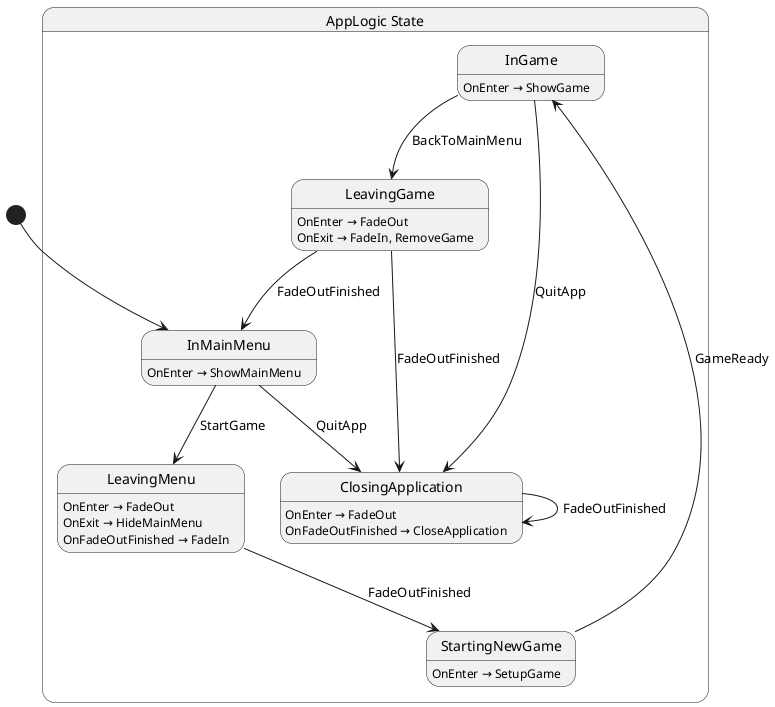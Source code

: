 @startuml AppLogic
state "AppLogic State" as Nevergreen_AppLogic_State {
  state "ClosingApplication" as Nevergreen_AppLogic_State_ClosingApplication
  state "InGame" as Nevergreen_AppLogic_State_InGame
  state "InMainMenu" as Nevergreen_AppLogic_State_InMainMenu
  state "LeavingGame" as Nevergreen_AppLogic_State_LeavingGame
  state "LeavingMenu" as Nevergreen_AppLogic_State_LeavingMenu
  state "StartingNewGame" as Nevergreen_AppLogic_State_StartingNewGame
}

Nevergreen_AppLogic_State_ClosingApplication --> Nevergreen_AppLogic_State_ClosingApplication : FadeOutFinished
Nevergreen_AppLogic_State_InGame --> Nevergreen_AppLogic_State_ClosingApplication : QuitApp
Nevergreen_AppLogic_State_InGame --> Nevergreen_AppLogic_State_LeavingGame : BackToMainMenu
Nevergreen_AppLogic_State_InMainMenu --> Nevergreen_AppLogic_State_ClosingApplication : QuitApp
Nevergreen_AppLogic_State_InMainMenu --> Nevergreen_AppLogic_State_LeavingMenu : StartGame
Nevergreen_AppLogic_State_LeavingGame --> Nevergreen_AppLogic_State_ClosingApplication : FadeOutFinished
Nevergreen_AppLogic_State_LeavingGame --> Nevergreen_AppLogic_State_InMainMenu : FadeOutFinished
Nevergreen_AppLogic_State_LeavingMenu --> Nevergreen_AppLogic_State_StartingNewGame : FadeOutFinished
Nevergreen_AppLogic_State_StartingNewGame --> Nevergreen_AppLogic_State_InGame : GameReady

Nevergreen_AppLogic_State_ClosingApplication : OnEnter → FadeOut
Nevergreen_AppLogic_State_ClosingApplication : OnFadeOutFinished → CloseApplication
Nevergreen_AppLogic_State_InGame : OnEnter → ShowGame
Nevergreen_AppLogic_State_InMainMenu : OnEnter → ShowMainMenu
Nevergreen_AppLogic_State_LeavingGame : OnEnter → FadeOut
Nevergreen_AppLogic_State_LeavingGame : OnExit → FadeIn, RemoveGame
Nevergreen_AppLogic_State_LeavingMenu : OnEnter → FadeOut
Nevergreen_AppLogic_State_LeavingMenu : OnExit → HideMainMenu
Nevergreen_AppLogic_State_LeavingMenu : OnFadeOutFinished → FadeIn
Nevergreen_AppLogic_State_StartingNewGame : OnEnter → SetupGame

[*] --> Nevergreen_AppLogic_State_InMainMenu
@enduml